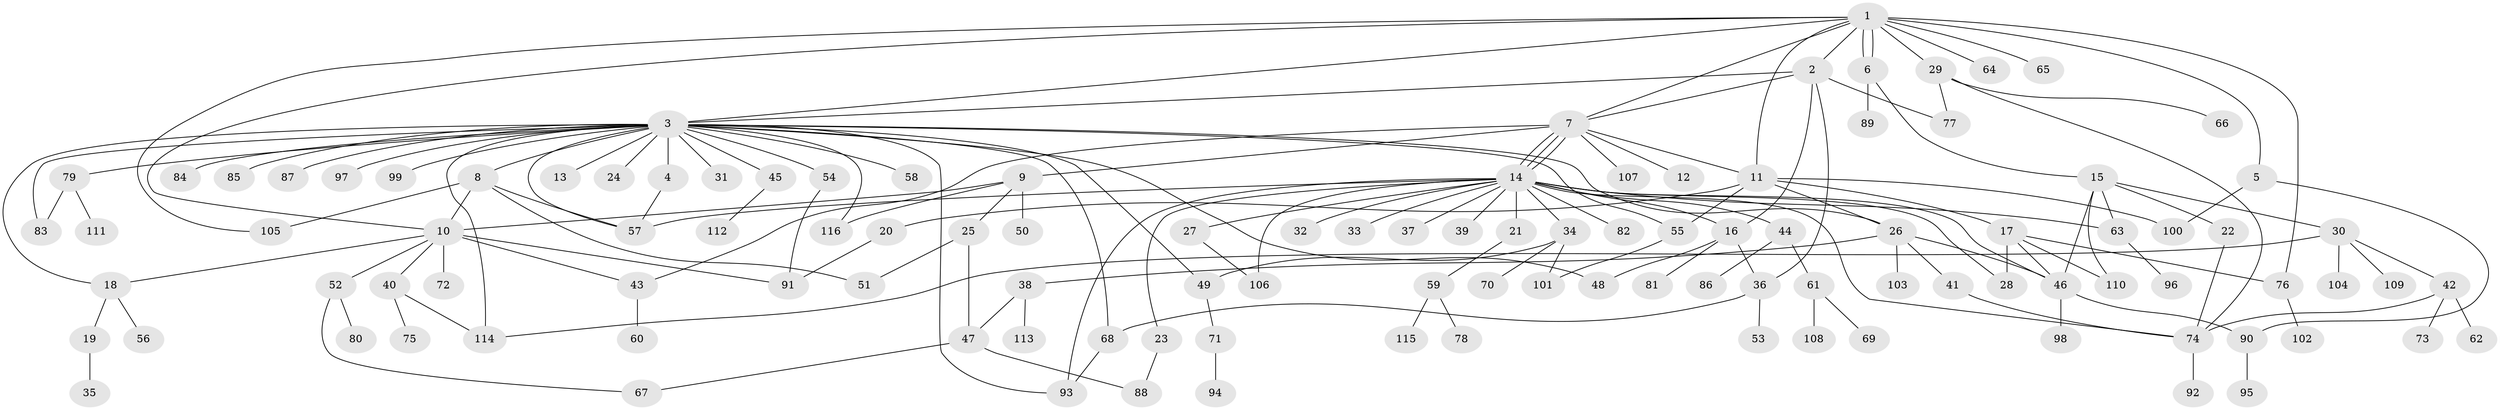 // coarse degree distribution, {13: 0.011494252873563218, 5: 0.011494252873563218, 25: 0.011494252873563218, 2: 0.21839080459770116, 3: 0.10344827586206896, 11: 0.011494252873563218, 12: 0.011494252873563218, 4: 0.05747126436781609, 8: 0.022988505747126436, 1: 0.47126436781609193, 20: 0.011494252873563218, 7: 0.011494252873563218, 6: 0.034482758620689655, 9: 0.011494252873563218}
// Generated by graph-tools (version 1.1) at 2025/52/02/27/25 19:52:00]
// undirected, 116 vertices, 164 edges
graph export_dot {
graph [start="1"]
  node [color=gray90,style=filled];
  1;
  2;
  3;
  4;
  5;
  6;
  7;
  8;
  9;
  10;
  11;
  12;
  13;
  14;
  15;
  16;
  17;
  18;
  19;
  20;
  21;
  22;
  23;
  24;
  25;
  26;
  27;
  28;
  29;
  30;
  31;
  32;
  33;
  34;
  35;
  36;
  37;
  38;
  39;
  40;
  41;
  42;
  43;
  44;
  45;
  46;
  47;
  48;
  49;
  50;
  51;
  52;
  53;
  54;
  55;
  56;
  57;
  58;
  59;
  60;
  61;
  62;
  63;
  64;
  65;
  66;
  67;
  68;
  69;
  70;
  71;
  72;
  73;
  74;
  75;
  76;
  77;
  78;
  79;
  80;
  81;
  82;
  83;
  84;
  85;
  86;
  87;
  88;
  89;
  90;
  91;
  92;
  93;
  94;
  95;
  96;
  97;
  98;
  99;
  100;
  101;
  102;
  103;
  104;
  105;
  106;
  107;
  108;
  109;
  110;
  111;
  112;
  113;
  114;
  115;
  116;
  1 -- 2;
  1 -- 3;
  1 -- 5;
  1 -- 6;
  1 -- 6;
  1 -- 7;
  1 -- 10;
  1 -- 11;
  1 -- 29;
  1 -- 64;
  1 -- 65;
  1 -- 76;
  1 -- 105;
  2 -- 3;
  2 -- 7;
  2 -- 16;
  2 -- 36;
  2 -- 77;
  3 -- 4;
  3 -- 8;
  3 -- 13;
  3 -- 18;
  3 -- 24;
  3 -- 26;
  3 -- 31;
  3 -- 45;
  3 -- 48;
  3 -- 49;
  3 -- 54;
  3 -- 55;
  3 -- 57;
  3 -- 58;
  3 -- 68;
  3 -- 79;
  3 -- 83;
  3 -- 84;
  3 -- 85;
  3 -- 87;
  3 -- 93;
  3 -- 97;
  3 -- 99;
  3 -- 114;
  3 -- 116;
  4 -- 57;
  5 -- 90;
  5 -- 100;
  6 -- 15;
  6 -- 89;
  7 -- 9;
  7 -- 11;
  7 -- 12;
  7 -- 14;
  7 -- 14;
  7 -- 14;
  7 -- 43;
  7 -- 107;
  8 -- 10;
  8 -- 51;
  8 -- 57;
  8 -- 105;
  9 -- 10;
  9 -- 25;
  9 -- 50;
  9 -- 116;
  10 -- 18;
  10 -- 40;
  10 -- 43;
  10 -- 52;
  10 -- 72;
  10 -- 91;
  11 -- 17;
  11 -- 20;
  11 -- 26;
  11 -- 55;
  11 -- 100;
  14 -- 16;
  14 -- 21;
  14 -- 23;
  14 -- 27;
  14 -- 28;
  14 -- 32;
  14 -- 33;
  14 -- 34;
  14 -- 37;
  14 -- 39;
  14 -- 44;
  14 -- 46;
  14 -- 57;
  14 -- 63;
  14 -- 74;
  14 -- 82;
  14 -- 93;
  14 -- 106;
  15 -- 22;
  15 -- 30;
  15 -- 46;
  15 -- 63;
  15 -- 110;
  16 -- 36;
  16 -- 48;
  16 -- 81;
  17 -- 28;
  17 -- 46;
  17 -- 76;
  17 -- 110;
  18 -- 19;
  18 -- 56;
  19 -- 35;
  20 -- 91;
  21 -- 59;
  22 -- 74;
  23 -- 88;
  25 -- 47;
  25 -- 51;
  26 -- 38;
  26 -- 41;
  26 -- 46;
  26 -- 103;
  27 -- 106;
  29 -- 66;
  29 -- 74;
  29 -- 77;
  30 -- 42;
  30 -- 104;
  30 -- 109;
  30 -- 114;
  34 -- 49;
  34 -- 70;
  34 -- 101;
  36 -- 53;
  36 -- 68;
  38 -- 47;
  38 -- 113;
  40 -- 75;
  40 -- 114;
  41 -- 74;
  42 -- 62;
  42 -- 73;
  42 -- 74;
  43 -- 60;
  44 -- 61;
  44 -- 86;
  45 -- 112;
  46 -- 90;
  46 -- 98;
  47 -- 67;
  47 -- 88;
  49 -- 71;
  52 -- 67;
  52 -- 80;
  54 -- 91;
  55 -- 101;
  59 -- 78;
  59 -- 115;
  61 -- 69;
  61 -- 108;
  63 -- 96;
  68 -- 93;
  71 -- 94;
  74 -- 92;
  76 -- 102;
  79 -- 83;
  79 -- 111;
  90 -- 95;
}
